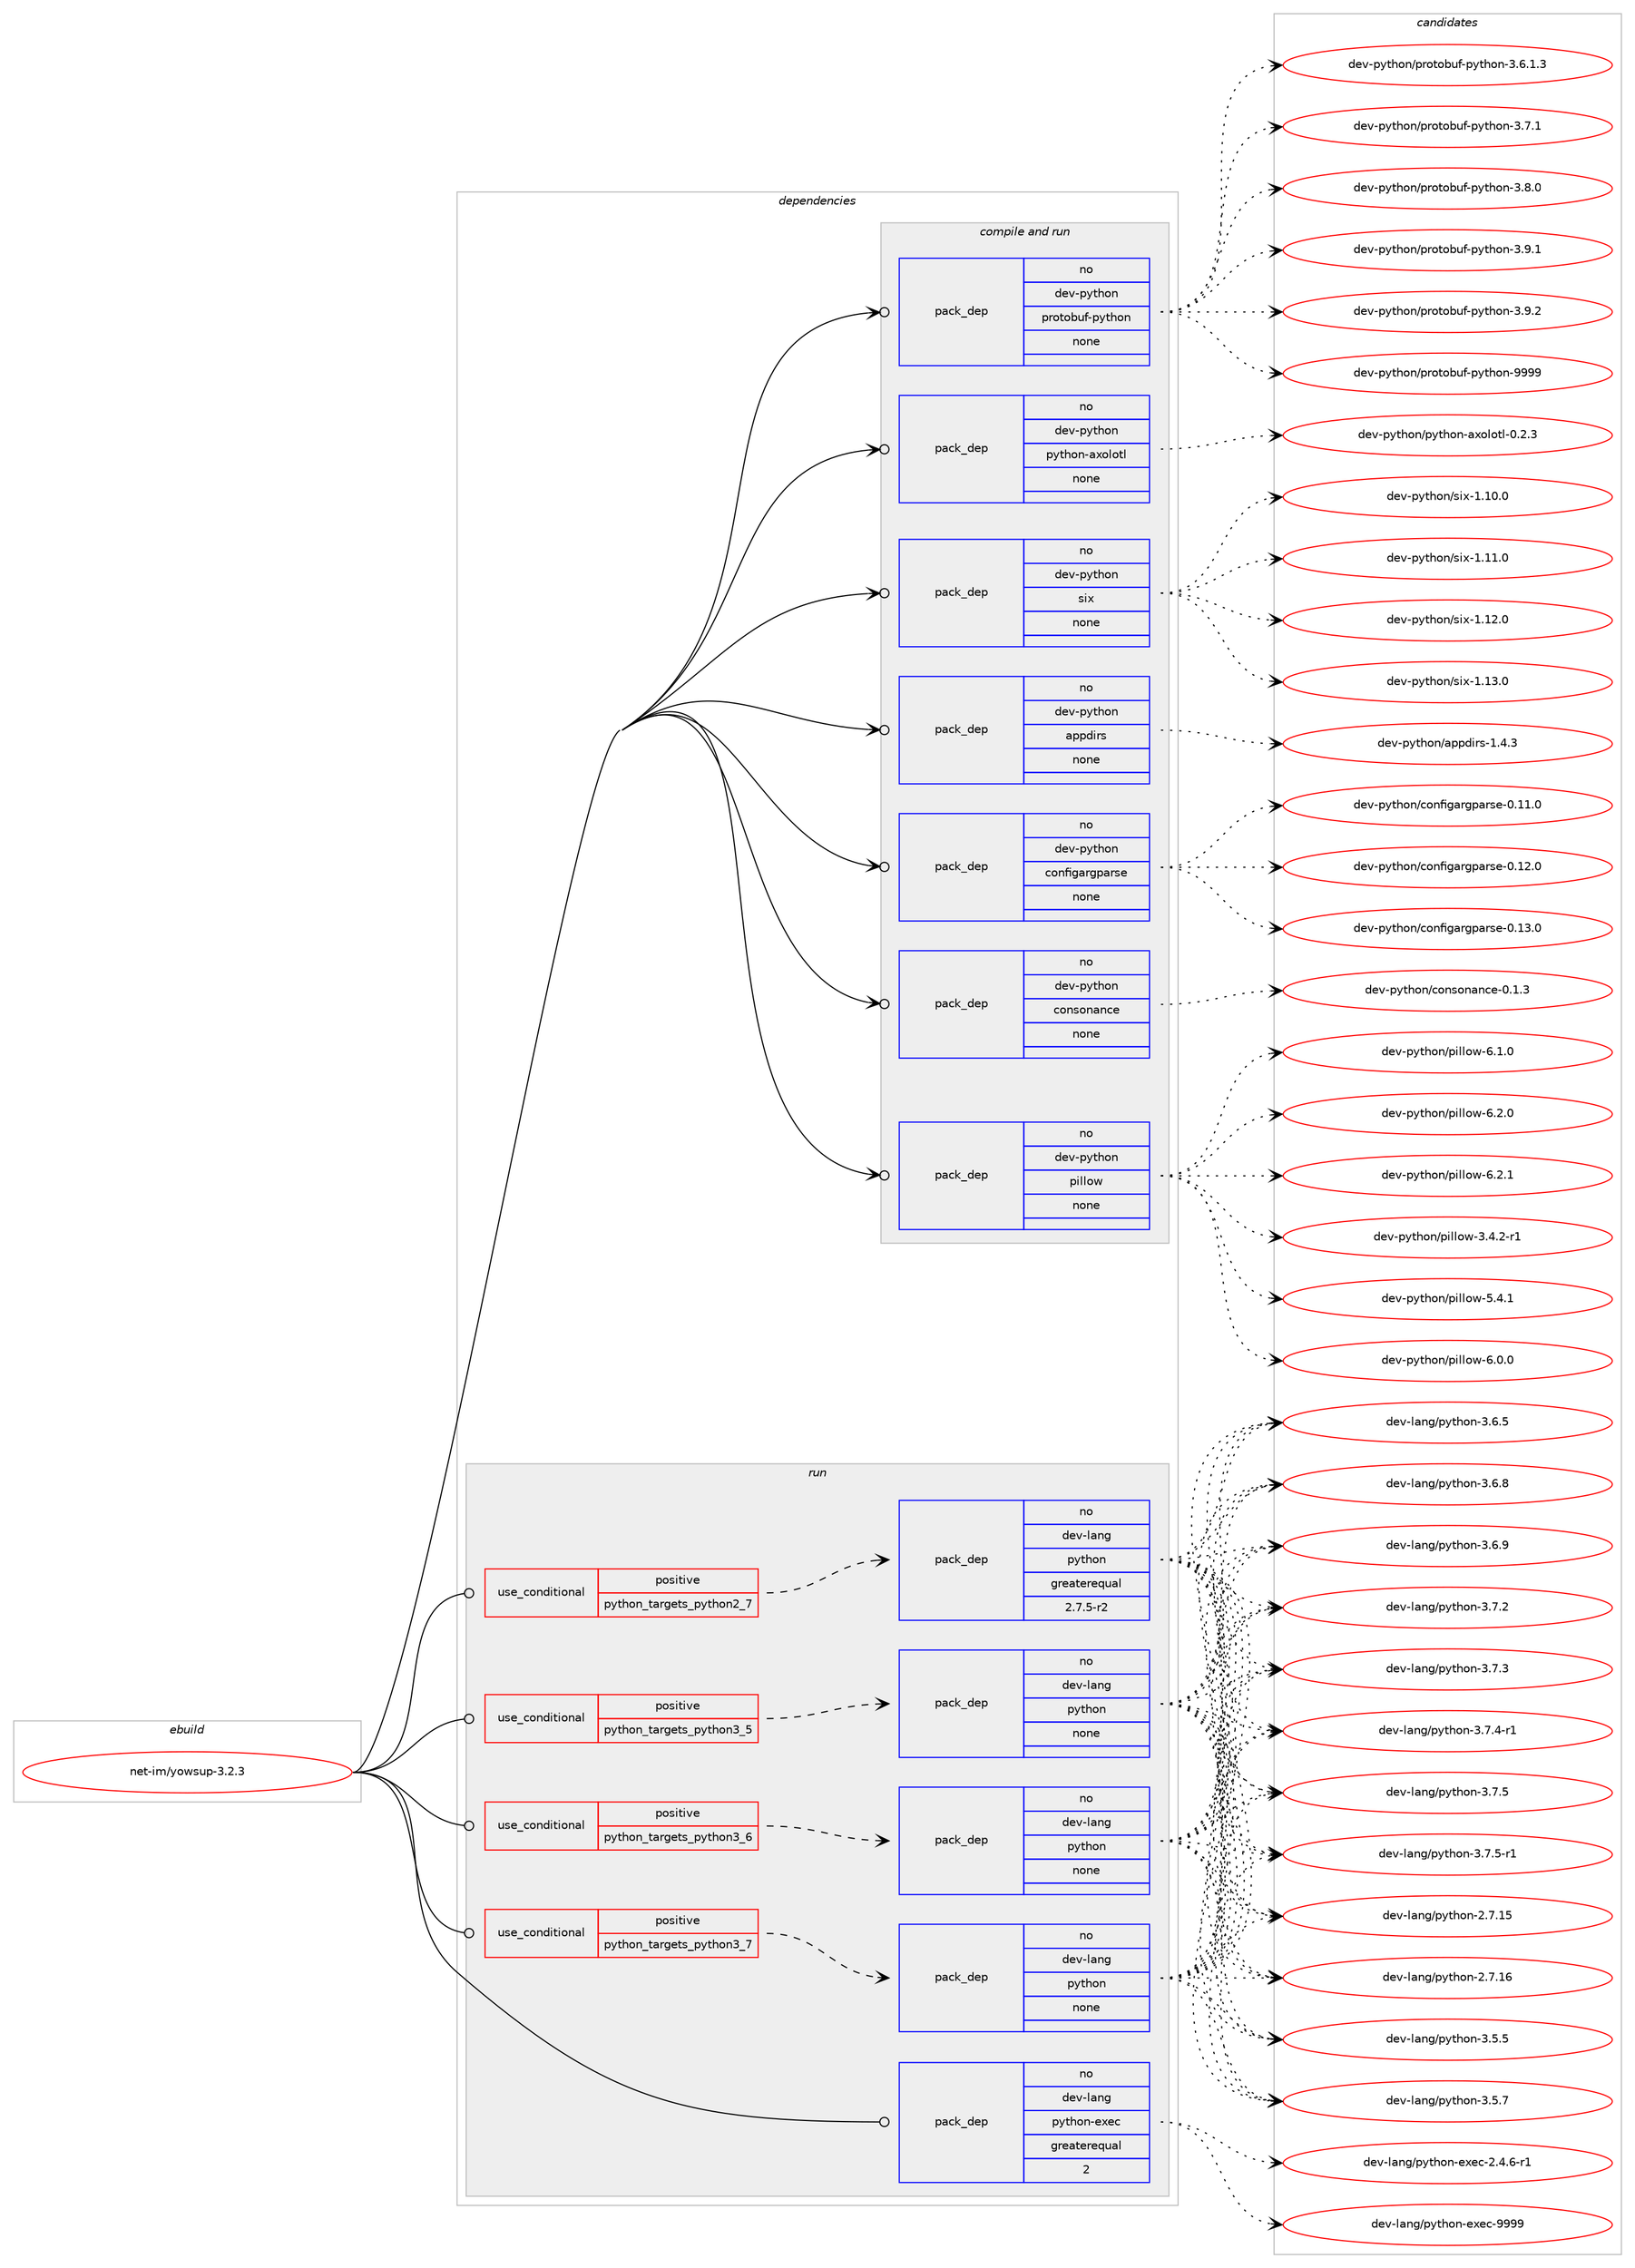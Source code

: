 digraph prolog {

# *************
# Graph options
# *************

newrank=true;
concentrate=true;
compound=true;
graph [rankdir=LR,fontname=Helvetica,fontsize=10,ranksep=1.5];#, ranksep=2.5, nodesep=0.2];
edge  [arrowhead=vee];
node  [fontname=Helvetica,fontsize=10];

# **********
# The ebuild
# **********

subgraph cluster_leftcol {
color=gray;
rank=same;
label=<<i>ebuild</i>>;
id [label="net-im/yowsup-3.2.3", color=red, width=4, href="../net-im/yowsup-3.2.3.svg"];
}

# ****************
# The dependencies
# ****************

subgraph cluster_midcol {
color=gray;
label=<<i>dependencies</i>>;
subgraph cluster_compile {
fillcolor="#eeeeee";
style=filled;
label=<<i>compile</i>>;
}
subgraph cluster_compileandrun {
fillcolor="#eeeeee";
style=filled;
label=<<i>compile and run</i>>;
subgraph pack608723 {
dependency823775 [label=<<TABLE BORDER="0" CELLBORDER="1" CELLSPACING="0" CELLPADDING="4" WIDTH="220"><TR><TD ROWSPAN="6" CELLPADDING="30">pack_dep</TD></TR><TR><TD WIDTH="110">no</TD></TR><TR><TD>dev-python</TD></TR><TR><TD>appdirs</TD></TR><TR><TD>none</TD></TR><TR><TD></TD></TR></TABLE>>, shape=none, color=blue];
}
id:e -> dependency823775:w [weight=20,style="solid",arrowhead="odotvee"];
subgraph pack608724 {
dependency823776 [label=<<TABLE BORDER="0" CELLBORDER="1" CELLSPACING="0" CELLPADDING="4" WIDTH="220"><TR><TD ROWSPAN="6" CELLPADDING="30">pack_dep</TD></TR><TR><TD WIDTH="110">no</TD></TR><TR><TD>dev-python</TD></TR><TR><TD>configargparse</TD></TR><TR><TD>none</TD></TR><TR><TD></TD></TR></TABLE>>, shape=none, color=blue];
}
id:e -> dependency823776:w [weight=20,style="solid",arrowhead="odotvee"];
subgraph pack608725 {
dependency823777 [label=<<TABLE BORDER="0" CELLBORDER="1" CELLSPACING="0" CELLPADDING="4" WIDTH="220"><TR><TD ROWSPAN="6" CELLPADDING="30">pack_dep</TD></TR><TR><TD WIDTH="110">no</TD></TR><TR><TD>dev-python</TD></TR><TR><TD>consonance</TD></TR><TR><TD>none</TD></TR><TR><TD></TD></TR></TABLE>>, shape=none, color=blue];
}
id:e -> dependency823777:w [weight=20,style="solid",arrowhead="odotvee"];
subgraph pack608726 {
dependency823778 [label=<<TABLE BORDER="0" CELLBORDER="1" CELLSPACING="0" CELLPADDING="4" WIDTH="220"><TR><TD ROWSPAN="6" CELLPADDING="30">pack_dep</TD></TR><TR><TD WIDTH="110">no</TD></TR><TR><TD>dev-python</TD></TR><TR><TD>pillow</TD></TR><TR><TD>none</TD></TR><TR><TD></TD></TR></TABLE>>, shape=none, color=blue];
}
id:e -> dependency823778:w [weight=20,style="solid",arrowhead="odotvee"];
subgraph pack608727 {
dependency823779 [label=<<TABLE BORDER="0" CELLBORDER="1" CELLSPACING="0" CELLPADDING="4" WIDTH="220"><TR><TD ROWSPAN="6" CELLPADDING="30">pack_dep</TD></TR><TR><TD WIDTH="110">no</TD></TR><TR><TD>dev-python</TD></TR><TR><TD>protobuf-python</TD></TR><TR><TD>none</TD></TR><TR><TD></TD></TR></TABLE>>, shape=none, color=blue];
}
id:e -> dependency823779:w [weight=20,style="solid",arrowhead="odotvee"];
subgraph pack608728 {
dependency823780 [label=<<TABLE BORDER="0" CELLBORDER="1" CELLSPACING="0" CELLPADDING="4" WIDTH="220"><TR><TD ROWSPAN="6" CELLPADDING="30">pack_dep</TD></TR><TR><TD WIDTH="110">no</TD></TR><TR><TD>dev-python</TD></TR><TR><TD>python-axolotl</TD></TR><TR><TD>none</TD></TR><TR><TD></TD></TR></TABLE>>, shape=none, color=blue];
}
id:e -> dependency823780:w [weight=20,style="solid",arrowhead="odotvee"];
subgraph pack608729 {
dependency823781 [label=<<TABLE BORDER="0" CELLBORDER="1" CELLSPACING="0" CELLPADDING="4" WIDTH="220"><TR><TD ROWSPAN="6" CELLPADDING="30">pack_dep</TD></TR><TR><TD WIDTH="110">no</TD></TR><TR><TD>dev-python</TD></TR><TR><TD>six</TD></TR><TR><TD>none</TD></TR><TR><TD></TD></TR></TABLE>>, shape=none, color=blue];
}
id:e -> dependency823781:w [weight=20,style="solid",arrowhead="odotvee"];
}
subgraph cluster_run {
fillcolor="#eeeeee";
style=filled;
label=<<i>run</i>>;
subgraph cond200640 {
dependency823782 [label=<<TABLE BORDER="0" CELLBORDER="1" CELLSPACING="0" CELLPADDING="4"><TR><TD ROWSPAN="3" CELLPADDING="10">use_conditional</TD></TR><TR><TD>positive</TD></TR><TR><TD>python_targets_python2_7</TD></TR></TABLE>>, shape=none, color=red];
subgraph pack608730 {
dependency823783 [label=<<TABLE BORDER="0" CELLBORDER="1" CELLSPACING="0" CELLPADDING="4" WIDTH="220"><TR><TD ROWSPAN="6" CELLPADDING="30">pack_dep</TD></TR><TR><TD WIDTH="110">no</TD></TR><TR><TD>dev-lang</TD></TR><TR><TD>python</TD></TR><TR><TD>greaterequal</TD></TR><TR><TD>2.7.5-r2</TD></TR></TABLE>>, shape=none, color=blue];
}
dependency823782:e -> dependency823783:w [weight=20,style="dashed",arrowhead="vee"];
}
id:e -> dependency823782:w [weight=20,style="solid",arrowhead="odot"];
subgraph cond200641 {
dependency823784 [label=<<TABLE BORDER="0" CELLBORDER="1" CELLSPACING="0" CELLPADDING="4"><TR><TD ROWSPAN="3" CELLPADDING="10">use_conditional</TD></TR><TR><TD>positive</TD></TR><TR><TD>python_targets_python3_5</TD></TR></TABLE>>, shape=none, color=red];
subgraph pack608731 {
dependency823785 [label=<<TABLE BORDER="0" CELLBORDER="1" CELLSPACING="0" CELLPADDING="4" WIDTH="220"><TR><TD ROWSPAN="6" CELLPADDING="30">pack_dep</TD></TR><TR><TD WIDTH="110">no</TD></TR><TR><TD>dev-lang</TD></TR><TR><TD>python</TD></TR><TR><TD>none</TD></TR><TR><TD></TD></TR></TABLE>>, shape=none, color=blue];
}
dependency823784:e -> dependency823785:w [weight=20,style="dashed",arrowhead="vee"];
}
id:e -> dependency823784:w [weight=20,style="solid",arrowhead="odot"];
subgraph cond200642 {
dependency823786 [label=<<TABLE BORDER="0" CELLBORDER="1" CELLSPACING="0" CELLPADDING="4"><TR><TD ROWSPAN="3" CELLPADDING="10">use_conditional</TD></TR><TR><TD>positive</TD></TR><TR><TD>python_targets_python3_6</TD></TR></TABLE>>, shape=none, color=red];
subgraph pack608732 {
dependency823787 [label=<<TABLE BORDER="0" CELLBORDER="1" CELLSPACING="0" CELLPADDING="4" WIDTH="220"><TR><TD ROWSPAN="6" CELLPADDING="30">pack_dep</TD></TR><TR><TD WIDTH="110">no</TD></TR><TR><TD>dev-lang</TD></TR><TR><TD>python</TD></TR><TR><TD>none</TD></TR><TR><TD></TD></TR></TABLE>>, shape=none, color=blue];
}
dependency823786:e -> dependency823787:w [weight=20,style="dashed",arrowhead="vee"];
}
id:e -> dependency823786:w [weight=20,style="solid",arrowhead="odot"];
subgraph cond200643 {
dependency823788 [label=<<TABLE BORDER="0" CELLBORDER="1" CELLSPACING="0" CELLPADDING="4"><TR><TD ROWSPAN="3" CELLPADDING="10">use_conditional</TD></TR><TR><TD>positive</TD></TR><TR><TD>python_targets_python3_7</TD></TR></TABLE>>, shape=none, color=red];
subgraph pack608733 {
dependency823789 [label=<<TABLE BORDER="0" CELLBORDER="1" CELLSPACING="0" CELLPADDING="4" WIDTH="220"><TR><TD ROWSPAN="6" CELLPADDING="30">pack_dep</TD></TR><TR><TD WIDTH="110">no</TD></TR><TR><TD>dev-lang</TD></TR><TR><TD>python</TD></TR><TR><TD>none</TD></TR><TR><TD></TD></TR></TABLE>>, shape=none, color=blue];
}
dependency823788:e -> dependency823789:w [weight=20,style="dashed",arrowhead="vee"];
}
id:e -> dependency823788:w [weight=20,style="solid",arrowhead="odot"];
subgraph pack608734 {
dependency823790 [label=<<TABLE BORDER="0" CELLBORDER="1" CELLSPACING="0" CELLPADDING="4" WIDTH="220"><TR><TD ROWSPAN="6" CELLPADDING="30">pack_dep</TD></TR><TR><TD WIDTH="110">no</TD></TR><TR><TD>dev-lang</TD></TR><TR><TD>python-exec</TD></TR><TR><TD>greaterequal</TD></TR><TR><TD>2</TD></TR></TABLE>>, shape=none, color=blue];
}
id:e -> dependency823790:w [weight=20,style="solid",arrowhead="odot"];
}
}

# **************
# The candidates
# **************

subgraph cluster_choices {
rank=same;
color=gray;
label=<<i>candidates</i>>;

subgraph choice608723 {
color=black;
nodesep=1;
choice100101118451121211161041111104797112112100105114115454946524651 [label="dev-python/appdirs-1.4.3", color=red, width=4,href="../dev-python/appdirs-1.4.3.svg"];
dependency823775:e -> choice100101118451121211161041111104797112112100105114115454946524651:w [style=dotted,weight="100"];
}
subgraph choice608724 {
color=black;
nodesep=1;
choice100101118451121211161041111104799111110102105103971141031129711411510145484649494648 [label="dev-python/configargparse-0.11.0", color=red, width=4,href="../dev-python/configargparse-0.11.0.svg"];
choice100101118451121211161041111104799111110102105103971141031129711411510145484649504648 [label="dev-python/configargparse-0.12.0", color=red, width=4,href="../dev-python/configargparse-0.12.0.svg"];
choice100101118451121211161041111104799111110102105103971141031129711411510145484649514648 [label="dev-python/configargparse-0.13.0", color=red, width=4,href="../dev-python/configargparse-0.13.0.svg"];
dependency823776:e -> choice100101118451121211161041111104799111110102105103971141031129711411510145484649494648:w [style=dotted,weight="100"];
dependency823776:e -> choice100101118451121211161041111104799111110102105103971141031129711411510145484649504648:w [style=dotted,weight="100"];
dependency823776:e -> choice100101118451121211161041111104799111110102105103971141031129711411510145484649514648:w [style=dotted,weight="100"];
}
subgraph choice608725 {
color=black;
nodesep=1;
choice1001011184511212111610411111047991111101151111109711099101454846494651 [label="dev-python/consonance-0.1.3", color=red, width=4,href="../dev-python/consonance-0.1.3.svg"];
dependency823777:e -> choice1001011184511212111610411111047991111101151111109711099101454846494651:w [style=dotted,weight="100"];
}
subgraph choice608726 {
color=black;
nodesep=1;
choice10010111845112121116104111110471121051081081111194551465246504511449 [label="dev-python/pillow-3.4.2-r1", color=red, width=4,href="../dev-python/pillow-3.4.2-r1.svg"];
choice1001011184511212111610411111047112105108108111119455346524649 [label="dev-python/pillow-5.4.1", color=red, width=4,href="../dev-python/pillow-5.4.1.svg"];
choice1001011184511212111610411111047112105108108111119455446484648 [label="dev-python/pillow-6.0.0", color=red, width=4,href="../dev-python/pillow-6.0.0.svg"];
choice1001011184511212111610411111047112105108108111119455446494648 [label="dev-python/pillow-6.1.0", color=red, width=4,href="../dev-python/pillow-6.1.0.svg"];
choice1001011184511212111610411111047112105108108111119455446504648 [label="dev-python/pillow-6.2.0", color=red, width=4,href="../dev-python/pillow-6.2.0.svg"];
choice1001011184511212111610411111047112105108108111119455446504649 [label="dev-python/pillow-6.2.1", color=red, width=4,href="../dev-python/pillow-6.2.1.svg"];
dependency823778:e -> choice10010111845112121116104111110471121051081081111194551465246504511449:w [style=dotted,weight="100"];
dependency823778:e -> choice1001011184511212111610411111047112105108108111119455346524649:w [style=dotted,weight="100"];
dependency823778:e -> choice1001011184511212111610411111047112105108108111119455446484648:w [style=dotted,weight="100"];
dependency823778:e -> choice1001011184511212111610411111047112105108108111119455446494648:w [style=dotted,weight="100"];
dependency823778:e -> choice1001011184511212111610411111047112105108108111119455446504648:w [style=dotted,weight="100"];
dependency823778:e -> choice1001011184511212111610411111047112105108108111119455446504649:w [style=dotted,weight="100"];
}
subgraph choice608727 {
color=black;
nodesep=1;
choice100101118451121211161041111104711211411111611198117102451121211161041111104551465446494651 [label="dev-python/protobuf-python-3.6.1.3", color=red, width=4,href="../dev-python/protobuf-python-3.6.1.3.svg"];
choice10010111845112121116104111110471121141111161119811710245112121116104111110455146554649 [label="dev-python/protobuf-python-3.7.1", color=red, width=4,href="../dev-python/protobuf-python-3.7.1.svg"];
choice10010111845112121116104111110471121141111161119811710245112121116104111110455146564648 [label="dev-python/protobuf-python-3.8.0", color=red, width=4,href="../dev-python/protobuf-python-3.8.0.svg"];
choice10010111845112121116104111110471121141111161119811710245112121116104111110455146574649 [label="dev-python/protobuf-python-3.9.1", color=red, width=4,href="../dev-python/protobuf-python-3.9.1.svg"];
choice10010111845112121116104111110471121141111161119811710245112121116104111110455146574650 [label="dev-python/protobuf-python-3.9.2", color=red, width=4,href="../dev-python/protobuf-python-3.9.2.svg"];
choice100101118451121211161041111104711211411111611198117102451121211161041111104557575757 [label="dev-python/protobuf-python-9999", color=red, width=4,href="../dev-python/protobuf-python-9999.svg"];
dependency823779:e -> choice100101118451121211161041111104711211411111611198117102451121211161041111104551465446494651:w [style=dotted,weight="100"];
dependency823779:e -> choice10010111845112121116104111110471121141111161119811710245112121116104111110455146554649:w [style=dotted,weight="100"];
dependency823779:e -> choice10010111845112121116104111110471121141111161119811710245112121116104111110455146564648:w [style=dotted,weight="100"];
dependency823779:e -> choice10010111845112121116104111110471121141111161119811710245112121116104111110455146574649:w [style=dotted,weight="100"];
dependency823779:e -> choice10010111845112121116104111110471121141111161119811710245112121116104111110455146574650:w [style=dotted,weight="100"];
dependency823779:e -> choice100101118451121211161041111104711211411111611198117102451121211161041111104557575757:w [style=dotted,weight="100"];
}
subgraph choice608728 {
color=black;
nodesep=1;
choice10010111845112121116104111110471121211161041111104597120111108111116108454846504651 [label="dev-python/python-axolotl-0.2.3", color=red, width=4,href="../dev-python/python-axolotl-0.2.3.svg"];
dependency823780:e -> choice10010111845112121116104111110471121211161041111104597120111108111116108454846504651:w [style=dotted,weight="100"];
}
subgraph choice608729 {
color=black;
nodesep=1;
choice100101118451121211161041111104711510512045494649484648 [label="dev-python/six-1.10.0", color=red, width=4,href="../dev-python/six-1.10.0.svg"];
choice100101118451121211161041111104711510512045494649494648 [label="dev-python/six-1.11.0", color=red, width=4,href="../dev-python/six-1.11.0.svg"];
choice100101118451121211161041111104711510512045494649504648 [label="dev-python/six-1.12.0", color=red, width=4,href="../dev-python/six-1.12.0.svg"];
choice100101118451121211161041111104711510512045494649514648 [label="dev-python/six-1.13.0", color=red, width=4,href="../dev-python/six-1.13.0.svg"];
dependency823781:e -> choice100101118451121211161041111104711510512045494649484648:w [style=dotted,weight="100"];
dependency823781:e -> choice100101118451121211161041111104711510512045494649494648:w [style=dotted,weight="100"];
dependency823781:e -> choice100101118451121211161041111104711510512045494649504648:w [style=dotted,weight="100"];
dependency823781:e -> choice100101118451121211161041111104711510512045494649514648:w [style=dotted,weight="100"];
}
subgraph choice608730 {
color=black;
nodesep=1;
choice10010111845108971101034711212111610411111045504655464953 [label="dev-lang/python-2.7.15", color=red, width=4,href="../dev-lang/python-2.7.15.svg"];
choice10010111845108971101034711212111610411111045504655464954 [label="dev-lang/python-2.7.16", color=red, width=4,href="../dev-lang/python-2.7.16.svg"];
choice100101118451089711010347112121116104111110455146534653 [label="dev-lang/python-3.5.5", color=red, width=4,href="../dev-lang/python-3.5.5.svg"];
choice100101118451089711010347112121116104111110455146534655 [label="dev-lang/python-3.5.7", color=red, width=4,href="../dev-lang/python-3.5.7.svg"];
choice100101118451089711010347112121116104111110455146544653 [label="dev-lang/python-3.6.5", color=red, width=4,href="../dev-lang/python-3.6.5.svg"];
choice100101118451089711010347112121116104111110455146544656 [label="dev-lang/python-3.6.8", color=red, width=4,href="../dev-lang/python-3.6.8.svg"];
choice100101118451089711010347112121116104111110455146544657 [label="dev-lang/python-3.6.9", color=red, width=4,href="../dev-lang/python-3.6.9.svg"];
choice100101118451089711010347112121116104111110455146554650 [label="dev-lang/python-3.7.2", color=red, width=4,href="../dev-lang/python-3.7.2.svg"];
choice100101118451089711010347112121116104111110455146554651 [label="dev-lang/python-3.7.3", color=red, width=4,href="../dev-lang/python-3.7.3.svg"];
choice1001011184510897110103471121211161041111104551465546524511449 [label="dev-lang/python-3.7.4-r1", color=red, width=4,href="../dev-lang/python-3.7.4-r1.svg"];
choice100101118451089711010347112121116104111110455146554653 [label="dev-lang/python-3.7.5", color=red, width=4,href="../dev-lang/python-3.7.5.svg"];
choice1001011184510897110103471121211161041111104551465546534511449 [label="dev-lang/python-3.7.5-r1", color=red, width=4,href="../dev-lang/python-3.7.5-r1.svg"];
dependency823783:e -> choice10010111845108971101034711212111610411111045504655464953:w [style=dotted,weight="100"];
dependency823783:e -> choice10010111845108971101034711212111610411111045504655464954:w [style=dotted,weight="100"];
dependency823783:e -> choice100101118451089711010347112121116104111110455146534653:w [style=dotted,weight="100"];
dependency823783:e -> choice100101118451089711010347112121116104111110455146534655:w [style=dotted,weight="100"];
dependency823783:e -> choice100101118451089711010347112121116104111110455146544653:w [style=dotted,weight="100"];
dependency823783:e -> choice100101118451089711010347112121116104111110455146544656:w [style=dotted,weight="100"];
dependency823783:e -> choice100101118451089711010347112121116104111110455146544657:w [style=dotted,weight="100"];
dependency823783:e -> choice100101118451089711010347112121116104111110455146554650:w [style=dotted,weight="100"];
dependency823783:e -> choice100101118451089711010347112121116104111110455146554651:w [style=dotted,weight="100"];
dependency823783:e -> choice1001011184510897110103471121211161041111104551465546524511449:w [style=dotted,weight="100"];
dependency823783:e -> choice100101118451089711010347112121116104111110455146554653:w [style=dotted,weight="100"];
dependency823783:e -> choice1001011184510897110103471121211161041111104551465546534511449:w [style=dotted,weight="100"];
}
subgraph choice608731 {
color=black;
nodesep=1;
choice10010111845108971101034711212111610411111045504655464953 [label="dev-lang/python-2.7.15", color=red, width=4,href="../dev-lang/python-2.7.15.svg"];
choice10010111845108971101034711212111610411111045504655464954 [label="dev-lang/python-2.7.16", color=red, width=4,href="../dev-lang/python-2.7.16.svg"];
choice100101118451089711010347112121116104111110455146534653 [label="dev-lang/python-3.5.5", color=red, width=4,href="../dev-lang/python-3.5.5.svg"];
choice100101118451089711010347112121116104111110455146534655 [label="dev-lang/python-3.5.7", color=red, width=4,href="../dev-lang/python-3.5.7.svg"];
choice100101118451089711010347112121116104111110455146544653 [label="dev-lang/python-3.6.5", color=red, width=4,href="../dev-lang/python-3.6.5.svg"];
choice100101118451089711010347112121116104111110455146544656 [label="dev-lang/python-3.6.8", color=red, width=4,href="../dev-lang/python-3.6.8.svg"];
choice100101118451089711010347112121116104111110455146544657 [label="dev-lang/python-3.6.9", color=red, width=4,href="../dev-lang/python-3.6.9.svg"];
choice100101118451089711010347112121116104111110455146554650 [label="dev-lang/python-3.7.2", color=red, width=4,href="../dev-lang/python-3.7.2.svg"];
choice100101118451089711010347112121116104111110455146554651 [label="dev-lang/python-3.7.3", color=red, width=4,href="../dev-lang/python-3.7.3.svg"];
choice1001011184510897110103471121211161041111104551465546524511449 [label="dev-lang/python-3.7.4-r1", color=red, width=4,href="../dev-lang/python-3.7.4-r1.svg"];
choice100101118451089711010347112121116104111110455146554653 [label="dev-lang/python-3.7.5", color=red, width=4,href="../dev-lang/python-3.7.5.svg"];
choice1001011184510897110103471121211161041111104551465546534511449 [label="dev-lang/python-3.7.5-r1", color=red, width=4,href="../dev-lang/python-3.7.5-r1.svg"];
dependency823785:e -> choice10010111845108971101034711212111610411111045504655464953:w [style=dotted,weight="100"];
dependency823785:e -> choice10010111845108971101034711212111610411111045504655464954:w [style=dotted,weight="100"];
dependency823785:e -> choice100101118451089711010347112121116104111110455146534653:w [style=dotted,weight="100"];
dependency823785:e -> choice100101118451089711010347112121116104111110455146534655:w [style=dotted,weight="100"];
dependency823785:e -> choice100101118451089711010347112121116104111110455146544653:w [style=dotted,weight="100"];
dependency823785:e -> choice100101118451089711010347112121116104111110455146544656:w [style=dotted,weight="100"];
dependency823785:e -> choice100101118451089711010347112121116104111110455146544657:w [style=dotted,weight="100"];
dependency823785:e -> choice100101118451089711010347112121116104111110455146554650:w [style=dotted,weight="100"];
dependency823785:e -> choice100101118451089711010347112121116104111110455146554651:w [style=dotted,weight="100"];
dependency823785:e -> choice1001011184510897110103471121211161041111104551465546524511449:w [style=dotted,weight="100"];
dependency823785:e -> choice100101118451089711010347112121116104111110455146554653:w [style=dotted,weight="100"];
dependency823785:e -> choice1001011184510897110103471121211161041111104551465546534511449:w [style=dotted,weight="100"];
}
subgraph choice608732 {
color=black;
nodesep=1;
choice10010111845108971101034711212111610411111045504655464953 [label="dev-lang/python-2.7.15", color=red, width=4,href="../dev-lang/python-2.7.15.svg"];
choice10010111845108971101034711212111610411111045504655464954 [label="dev-lang/python-2.7.16", color=red, width=4,href="../dev-lang/python-2.7.16.svg"];
choice100101118451089711010347112121116104111110455146534653 [label="dev-lang/python-3.5.5", color=red, width=4,href="../dev-lang/python-3.5.5.svg"];
choice100101118451089711010347112121116104111110455146534655 [label="dev-lang/python-3.5.7", color=red, width=4,href="../dev-lang/python-3.5.7.svg"];
choice100101118451089711010347112121116104111110455146544653 [label="dev-lang/python-3.6.5", color=red, width=4,href="../dev-lang/python-3.6.5.svg"];
choice100101118451089711010347112121116104111110455146544656 [label="dev-lang/python-3.6.8", color=red, width=4,href="../dev-lang/python-3.6.8.svg"];
choice100101118451089711010347112121116104111110455146544657 [label="dev-lang/python-3.6.9", color=red, width=4,href="../dev-lang/python-3.6.9.svg"];
choice100101118451089711010347112121116104111110455146554650 [label="dev-lang/python-3.7.2", color=red, width=4,href="../dev-lang/python-3.7.2.svg"];
choice100101118451089711010347112121116104111110455146554651 [label="dev-lang/python-3.7.3", color=red, width=4,href="../dev-lang/python-3.7.3.svg"];
choice1001011184510897110103471121211161041111104551465546524511449 [label="dev-lang/python-3.7.4-r1", color=red, width=4,href="../dev-lang/python-3.7.4-r1.svg"];
choice100101118451089711010347112121116104111110455146554653 [label="dev-lang/python-3.7.5", color=red, width=4,href="../dev-lang/python-3.7.5.svg"];
choice1001011184510897110103471121211161041111104551465546534511449 [label="dev-lang/python-3.7.5-r1", color=red, width=4,href="../dev-lang/python-3.7.5-r1.svg"];
dependency823787:e -> choice10010111845108971101034711212111610411111045504655464953:w [style=dotted,weight="100"];
dependency823787:e -> choice10010111845108971101034711212111610411111045504655464954:w [style=dotted,weight="100"];
dependency823787:e -> choice100101118451089711010347112121116104111110455146534653:w [style=dotted,weight="100"];
dependency823787:e -> choice100101118451089711010347112121116104111110455146534655:w [style=dotted,weight="100"];
dependency823787:e -> choice100101118451089711010347112121116104111110455146544653:w [style=dotted,weight="100"];
dependency823787:e -> choice100101118451089711010347112121116104111110455146544656:w [style=dotted,weight="100"];
dependency823787:e -> choice100101118451089711010347112121116104111110455146544657:w [style=dotted,weight="100"];
dependency823787:e -> choice100101118451089711010347112121116104111110455146554650:w [style=dotted,weight="100"];
dependency823787:e -> choice100101118451089711010347112121116104111110455146554651:w [style=dotted,weight="100"];
dependency823787:e -> choice1001011184510897110103471121211161041111104551465546524511449:w [style=dotted,weight="100"];
dependency823787:e -> choice100101118451089711010347112121116104111110455146554653:w [style=dotted,weight="100"];
dependency823787:e -> choice1001011184510897110103471121211161041111104551465546534511449:w [style=dotted,weight="100"];
}
subgraph choice608733 {
color=black;
nodesep=1;
choice10010111845108971101034711212111610411111045504655464953 [label="dev-lang/python-2.7.15", color=red, width=4,href="../dev-lang/python-2.7.15.svg"];
choice10010111845108971101034711212111610411111045504655464954 [label="dev-lang/python-2.7.16", color=red, width=4,href="../dev-lang/python-2.7.16.svg"];
choice100101118451089711010347112121116104111110455146534653 [label="dev-lang/python-3.5.5", color=red, width=4,href="../dev-lang/python-3.5.5.svg"];
choice100101118451089711010347112121116104111110455146534655 [label="dev-lang/python-3.5.7", color=red, width=4,href="../dev-lang/python-3.5.7.svg"];
choice100101118451089711010347112121116104111110455146544653 [label="dev-lang/python-3.6.5", color=red, width=4,href="../dev-lang/python-3.6.5.svg"];
choice100101118451089711010347112121116104111110455146544656 [label="dev-lang/python-3.6.8", color=red, width=4,href="../dev-lang/python-3.6.8.svg"];
choice100101118451089711010347112121116104111110455146544657 [label="dev-lang/python-3.6.9", color=red, width=4,href="../dev-lang/python-3.6.9.svg"];
choice100101118451089711010347112121116104111110455146554650 [label="dev-lang/python-3.7.2", color=red, width=4,href="../dev-lang/python-3.7.2.svg"];
choice100101118451089711010347112121116104111110455146554651 [label="dev-lang/python-3.7.3", color=red, width=4,href="../dev-lang/python-3.7.3.svg"];
choice1001011184510897110103471121211161041111104551465546524511449 [label="dev-lang/python-3.7.4-r1", color=red, width=4,href="../dev-lang/python-3.7.4-r1.svg"];
choice100101118451089711010347112121116104111110455146554653 [label="dev-lang/python-3.7.5", color=red, width=4,href="../dev-lang/python-3.7.5.svg"];
choice1001011184510897110103471121211161041111104551465546534511449 [label="dev-lang/python-3.7.5-r1", color=red, width=4,href="../dev-lang/python-3.7.5-r1.svg"];
dependency823789:e -> choice10010111845108971101034711212111610411111045504655464953:w [style=dotted,weight="100"];
dependency823789:e -> choice10010111845108971101034711212111610411111045504655464954:w [style=dotted,weight="100"];
dependency823789:e -> choice100101118451089711010347112121116104111110455146534653:w [style=dotted,weight="100"];
dependency823789:e -> choice100101118451089711010347112121116104111110455146534655:w [style=dotted,weight="100"];
dependency823789:e -> choice100101118451089711010347112121116104111110455146544653:w [style=dotted,weight="100"];
dependency823789:e -> choice100101118451089711010347112121116104111110455146544656:w [style=dotted,weight="100"];
dependency823789:e -> choice100101118451089711010347112121116104111110455146544657:w [style=dotted,weight="100"];
dependency823789:e -> choice100101118451089711010347112121116104111110455146554650:w [style=dotted,weight="100"];
dependency823789:e -> choice100101118451089711010347112121116104111110455146554651:w [style=dotted,weight="100"];
dependency823789:e -> choice1001011184510897110103471121211161041111104551465546524511449:w [style=dotted,weight="100"];
dependency823789:e -> choice100101118451089711010347112121116104111110455146554653:w [style=dotted,weight="100"];
dependency823789:e -> choice1001011184510897110103471121211161041111104551465546534511449:w [style=dotted,weight="100"];
}
subgraph choice608734 {
color=black;
nodesep=1;
choice10010111845108971101034711212111610411111045101120101994550465246544511449 [label="dev-lang/python-exec-2.4.6-r1", color=red, width=4,href="../dev-lang/python-exec-2.4.6-r1.svg"];
choice10010111845108971101034711212111610411111045101120101994557575757 [label="dev-lang/python-exec-9999", color=red, width=4,href="../dev-lang/python-exec-9999.svg"];
dependency823790:e -> choice10010111845108971101034711212111610411111045101120101994550465246544511449:w [style=dotted,weight="100"];
dependency823790:e -> choice10010111845108971101034711212111610411111045101120101994557575757:w [style=dotted,weight="100"];
}
}

}

